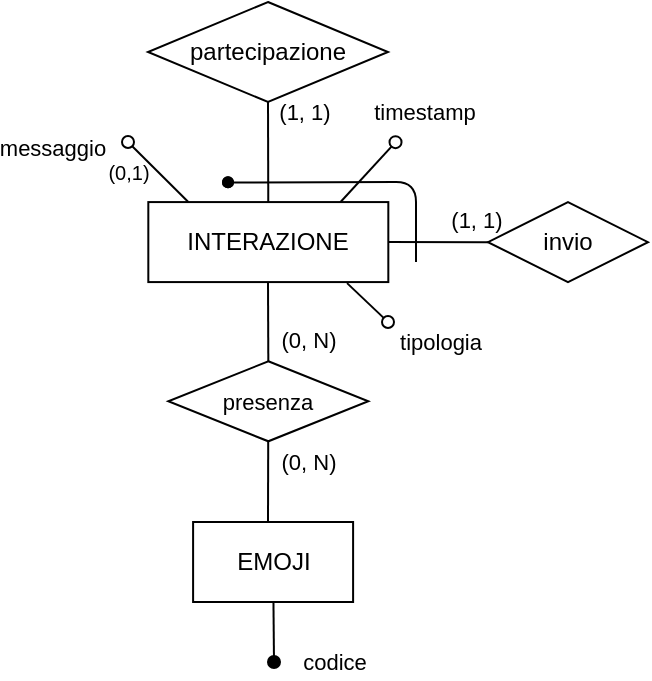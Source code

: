 <mxfile scale="1" border="10">
    <diagram id="-rriOPSDnHkLpZKLwRpb" name="Page-1">
        <mxGraphModel dx="3095" dy="1477" grid="1" gridSize="10" guides="1" tooltips="1" connect="1" arrows="1" fold="1" page="1" pageScale="1" pageWidth="850" pageHeight="1100" background="#FFFFFF" math="0" shadow="0">
            <root>
                <mxCell id="0"/>
                <mxCell id="1" parent="0"/>
                <mxCell id="408" value="INTERAZIONE" style="rounded=0;whiteSpace=wrap;html=1;" parent="1" vertex="1">
                    <mxGeometry x="-2379.84" y="-919.96" width="120" height="40" as="geometry"/>
                </mxCell>
                <mxCell id="415" value="codice" style="edgeStyle=none;jumpStyle=arc;html=1;startArrow=none;startFill=0;endArrow=oval;endFill=1;" parent="1" source="416" edge="1">
                    <mxGeometry x="1" y="30" relative="1" as="geometry">
                        <mxPoint x="-2317" y="-690" as="targetPoint"/>
                        <mxPoint x="-2279.84" y="-619.74" as="sourcePoint"/>
                        <mxPoint as="offset"/>
                    </mxGeometry>
                </mxCell>
                <mxCell id="416" value="EMOJI" style="whiteSpace=wrap;html=1;rounded=0;" parent="1" vertex="1">
                    <mxGeometry x="-2357.45" y="-760" width="80" height="40" as="geometry"/>
                </mxCell>
                <mxCell id="418" value="&lt;span style=&quot;color: rgb(0, 0, 0); font-family: Helvetica; font-size: 11px; font-style: normal; font-variant-ligatures: normal; font-variant-caps: normal; font-weight: 400; letter-spacing: normal; orphans: 2; text-align: center; text-indent: 0px; text-transform: none; widows: 2; word-spacing: 0px; -webkit-text-stroke-width: 0px; background-color: rgb(255, 255, 255); text-decoration-thickness: initial; text-decoration-style: initial; text-decoration-color: initial; float: none; display: inline !important;&quot;&gt;(1, 1)&lt;/span&gt;" style="edgeLabel;html=1;align=center;verticalAlign=middle;resizable=0;points=[];fontSize=11;fontFamily=Helvetica;fontColor=default;" parent="1" connectable="0" vertex="1">
                    <mxGeometry x="-2210.001" y="-910.386" as="geometry">
                        <mxPoint x="-6" y="-1" as="offset"/>
                    </mxGeometry>
                </mxCell>
                <mxCell id="419" style="edgeStyle=none;html=1;exitX=0;exitY=0.5;exitDx=0;exitDy=0;endArrow=none;endFill=0;" parent="1" source="420" target="408" edge="1">
                    <mxGeometry relative="1" as="geometry"/>
                </mxCell>
                <mxCell id="420" value="invio" style="rhombus;whiteSpace=wrap;html=1;" parent="1" vertex="1">
                    <mxGeometry x="-2210" y="-919.92" width="80" height="40" as="geometry"/>
                </mxCell>
                <mxCell id="423" value="(0, N)" style="edgeStyle=none;jumpStyle=arc;html=1;startArrow=none;startFill=0;endArrow=none;endFill=0;" parent="1" source="426" edge="1">
                    <mxGeometry x="-0.489" y="20" relative="1" as="geometry">
                        <mxPoint as="offset"/>
                        <mxPoint x="-2320" y="-760" as="targetPoint"/>
                        <Array as="points"/>
                    </mxGeometry>
                </mxCell>
                <mxCell id="424" style="edgeStyle=none;html=1;exitX=0.5;exitY=0;exitDx=0;exitDy=0;endArrow=none;endFill=0;" parent="1" source="426" edge="1">
                    <mxGeometry relative="1" as="geometry">
                        <mxPoint x="-2320" y="-880" as="targetPoint"/>
                    </mxGeometry>
                </mxCell>
                <mxCell id="425" value="(0, N)" style="edgeLabel;html=1;align=center;verticalAlign=middle;resizable=0;points=[];" parent="424" vertex="1" connectable="0">
                    <mxGeometry x="-0.371" y="3" relative="1" as="geometry">
                        <mxPoint x="23" y="2" as="offset"/>
                    </mxGeometry>
                </mxCell>
                <mxCell id="426" value="&lt;font style=&quot;font-size: 11px;&quot;&gt;presenza&lt;/font&gt;" style="rhombus;whiteSpace=wrap;html=1;rounded=0;" parent="1" vertex="1">
                    <mxGeometry x="-2369.84" y="-840.35" width="100" height="40" as="geometry"/>
                </mxCell>
                <mxCell id="430" value="" style="endArrow=oval;html=1;fillStyle=auto;strokeWidth=1;startSize=6;endSize=6;fillColor=#000000;startArrow=none;startFill=0;endFill=0;" parent="1" edge="1">
                    <mxGeometry width="50" height="50" relative="1" as="geometry">
                        <mxPoint x="-2359.842" y="-919.96" as="sourcePoint"/>
                        <mxPoint x="-2390" y="-950" as="targetPoint"/>
                    </mxGeometry>
                </mxCell>
                <mxCell id="431" value="messaggio" style="edgeLabel;html=1;align=center;verticalAlign=middle;resizable=0;points=[];" parent="430" connectable="0" vertex="1">
                    <mxGeometry x="0.479" y="1" relative="1" as="geometry">
                        <mxPoint x="-45" y="-6" as="offset"/>
                    </mxGeometry>
                </mxCell>
                <mxCell id="432" value="" style="endArrow=none;html=1;strokeColor=#000000;strokeWidth=1;fontColor=#FF0000;" parent="1" edge="1">
                    <mxGeometry width="50" height="50" relative="1" as="geometry">
                        <mxPoint x="-2340.14" y="-929.69" as="sourcePoint"/>
                        <mxPoint x="-2246" y="-890" as="targetPoint"/>
                        <Array as="points">
                            <mxPoint x="-2246" y="-930"/>
                        </Array>
                    </mxGeometry>
                </mxCell>
                <mxCell id="433" value="" style="shape=waypoint;fillStyle=solid;size=6;pointerEvents=1;points=[];fillColor=none;resizable=0;rotatable=0;perimeter=centerPerimeter;snapToPoint=1;strokeColor=#000000;fontColor=#FF0000;" parent="1" vertex="1">
                    <mxGeometry x="-2350" y="-939.92" width="20" height="20" as="geometry"/>
                </mxCell>
                <mxCell id="436" style="edgeStyle=none;html=1;exitX=0.5;exitY=1;exitDx=0;exitDy=0;endArrow=none;endFill=0;" parent="1" source="437" edge="1">
                    <mxGeometry relative="1" as="geometry">
                        <mxPoint x="-2319.863" y="-919.96" as="targetPoint"/>
                        <Array as="points"/>
                    </mxGeometry>
                </mxCell>
                <mxCell id="437" value="partecipazione" style="rhombus;whiteSpace=wrap;html=1;" parent="1" vertex="1">
                    <mxGeometry x="-2380" y="-1020" width="120" height="50" as="geometry"/>
                </mxCell>
                <mxCell id="439" value="" style="shape=waypoint;fillStyle=solid;size=6;pointerEvents=1;points=[];fillColor=none;resizable=0;rotatable=0;perimeter=centerPerimeter;snapToPoint=1;strokeColor=#000000;fontColor=#FF0000;" parent="1" vertex="1">
                    <mxGeometry x="-2350" y="-939.92" width="20" height="20" as="geometry"/>
                </mxCell>
                <mxCell id="440" value="&lt;span style=&quot;font-size: 11px; background-color: rgb(255, 255, 255);&quot;&gt;(1, 1)&lt;/span&gt;" style="text;html=1;align=center;verticalAlign=middle;resizable=0;points=[];autosize=1;strokeColor=none;fillColor=none;" parent="1" vertex="1">
                    <mxGeometry x="-2327.45" y="-980" width="50" height="30" as="geometry"/>
                </mxCell>
                <mxCell id="443" value="" style="endArrow=oval;html=1;fillStyle=auto;strokeWidth=1;startSize=6;endSize=6;fillColor=#000000;startArrow=none;startFill=0;endFill=0;strokeColor=#000000;exitX=0.828;exitY=1.013;exitDx=0;exitDy=0;exitPerimeter=0;" parent="1" source="408" edge="1">
                    <mxGeometry width="50" height="50" relative="1" as="geometry">
                        <mxPoint x="-2228.21" y="-829.26" as="sourcePoint"/>
                        <mxPoint x="-2260" y="-860" as="targetPoint"/>
                    </mxGeometry>
                </mxCell>
                <mxCell id="444" value="tipologia" style="edgeLabel;html=1;align=center;verticalAlign=middle;resizable=0;points=[];" parent="443" vertex="1" connectable="0">
                    <mxGeometry x="0.479" y="1" relative="1" as="geometry">
                        <mxPoint x="30" y="15" as="offset"/>
                    </mxGeometry>
                </mxCell>
                <mxCell id="445" value="&lt;font style=&quot;font-size: 10px;&quot;&gt;(0,1)&lt;/font&gt;" style="text;html=1;align=center;verticalAlign=middle;resizable=0;points=[];autosize=1;strokeColor=none;fillColor=none;fontColor=#000000;" parent="1" vertex="1">
                    <mxGeometry x="-2409.84" y="-949.92" width="40" height="30" as="geometry"/>
                </mxCell>
                <mxCell id="447" value="" style="endArrow=oval;html=1;fillStyle=auto;strokeWidth=1;startSize=6;endSize=6;fillColor=#000000;startArrow=none;startFill=0;endFill=0;exitX=0.8;exitY=0.002;exitDx=0;exitDy=0;exitPerimeter=0;" parent="1" source="408" target="448" edge="1">
                    <mxGeometry width="50" height="50" relative="1" as="geometry">
                        <mxPoint x="-2203.69" y="-919.92" as="sourcePoint"/>
                        <mxPoint x="-2229.45" y="-950.04" as="targetPoint"/>
                    </mxGeometry>
                </mxCell>
                <mxCell id="448" value="&lt;font style=&quot;font-size: 11px;&quot;&gt;timestamp&lt;/font&gt;" style="text;html=1;align=center;verticalAlign=middle;resizable=0;points=[];autosize=1;strokeColor=none;fillColor=none;" parent="1" vertex="1">
                    <mxGeometry x="-2277.45" y="-979.92" width="70" height="30" as="geometry"/>
                </mxCell>
            </root>
        </mxGraphModel>
    </diagram>
</mxfile>